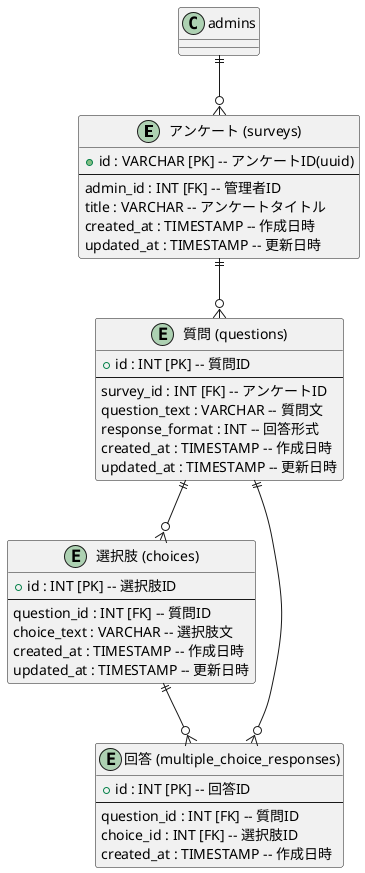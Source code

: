 @startuml er
entity "アンケート (surveys)" as surveys {
  + id : VARCHAR [PK] -- アンケートID(uuid)
  --
    admin_id : INT [FK] -- 管理者ID
    title : VARCHAR -- アンケートタイトル
    created_at : TIMESTAMP -- 作成日時
    updated_at : TIMESTAMP -- 更新日時
}

entity "質問 (questions)" as questions {
  + id : INT [PK] -- 質問ID
  --
    survey_id : INT [FK] -- アンケートID
    question_text : VARCHAR -- 質問文
    response_format : INT -- 回答形式
    created_at : TIMESTAMP -- 作成日時
    updated_at : TIMESTAMP -- 更新日時
}

entity "選択肢 (choices)" as choices {
  + id : INT [PK] -- 選択肢ID
  --
    question_id : INT [FK] -- 質問ID
    choice_text : VARCHAR -- 選択肢文
    created_at : TIMESTAMP -- 作成日時
    updated_at : TIMESTAMP -- 更新日時
}

entity "回答 (multiple_choice_responses)" as multiple_choice_responses {
  + id : INT [PK] -- 回答ID
  --
    question_id : INT [FK] -- 質問ID
    choice_id : INT [FK] -- 選択肢ID
    created_at : TIMESTAMP -- 作成日時
}

admins ||--o{ surveys
surveys ||--o{ questions
questions ||--o{ choices
questions ||--o{ multiple_choice_responses
choices ||--o{ multiple_choice_responses

@enduml
